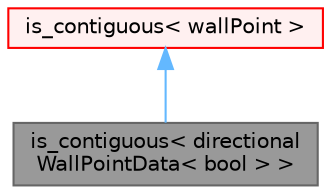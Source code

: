digraph "is_contiguous&lt; directionalWallPointData&lt; bool &gt; &gt;"
{
 // LATEX_PDF_SIZE
  bgcolor="transparent";
  edge [fontname=Helvetica,fontsize=10,labelfontname=Helvetica,labelfontsize=10];
  node [fontname=Helvetica,fontsize=10,shape=box,height=0.2,width=0.4];
  Node1 [id="Node000001",label="is_contiguous\< directional\lWallPointData\< bool \> \>",height=0.2,width=0.4,color="gray40", fillcolor="grey60", style="filled", fontcolor="black",tooltip=" "];
  Node2 -> Node1 [id="edge1_Node000001_Node000002",dir="back",color="steelblue1",style="solid",tooltip=" "];
  Node2 [id="Node000002",label="is_contiguous\< wallPoint \>",height=0.2,width=0.4,color="red", fillcolor="#FFF0F0", style="filled",URL="$structFoam_1_1is__contiguous_3_01wallPoint_01_4.html",tooltip=" "];
}
